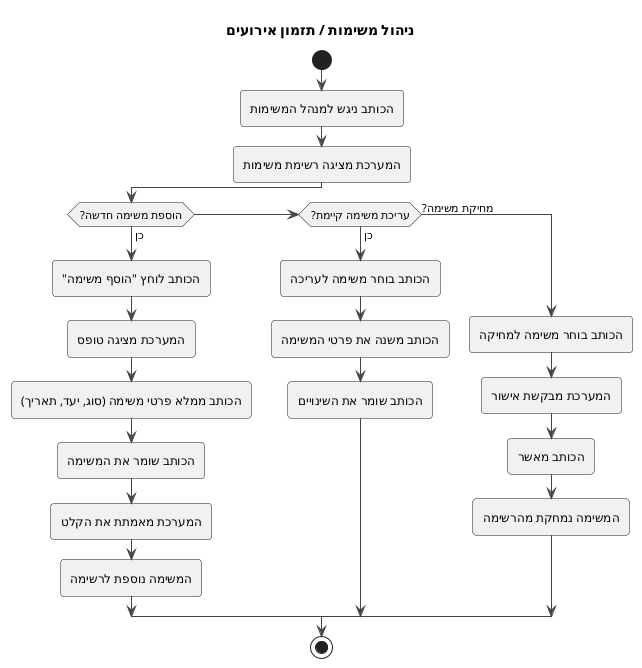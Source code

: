 @startuml
!theme vibrant

title "ניהול משימות / תזמון אירועים"

start
:הכותב ניגש למנהל המשימות;
:המערכת מציגה רשימת משימות;

if (הוספת משימה חדשה?) then (כן)
    :הכותב לוחץ "הוסף משימה";
    :המערכת מציגה טופס;
    :הכותב ממלא פרטי משימה (סוג, יעד, תאריך);
    :הכותב שומר את המשימה;
    :המערכת מאמתת את הקלט;
    :המשימה נוספת לרשימה;
else if (עריכת משימה קיימת?) then (כן)
    :הכותב בוחר משימה לעריכה;
    :הכותב משנה את פרטי המשימה;
    :הכותב שומר את השינויים;
else (מחיקת משימה?)
    :הכותב בוחר משימה למחיקה;
    :המערכת מבקשת אישור;
    :הכותב מאשר;
    :המשימה נמחקת מהרשימה;
endif

stop

@enduml

